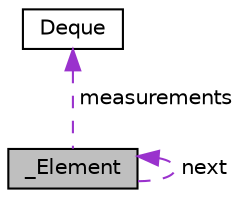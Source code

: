digraph "_Element"
{
  edge [fontname="Helvetica",fontsize="10",labelfontname="Helvetica",labelfontsize="10"];
  node [fontname="Helvetica",fontsize="10",shape=record];
  Node1 [label="_Element",height=0.2,width=0.4,color="black", fillcolor="grey75", style="filled", fontcolor="black"];
  Node2 -> Node1 [dir="back",color="darkorchid3",fontsize="10",style="dashed",label=" measurements" ,fontname="Helvetica"];
  Node2 [label="Deque",height=0.2,width=0.4,color="black", fillcolor="white", style="filled",URL="$struct_deque.html",tooltip="defines a pseudo double ended queue It shall contain the RSSI values sorted by deadline. "];
  Node1 -> Node1 [dir="back",color="darkorchid3",fontsize="10",style="dashed",label=" next" ,fontname="Helvetica"];
}
